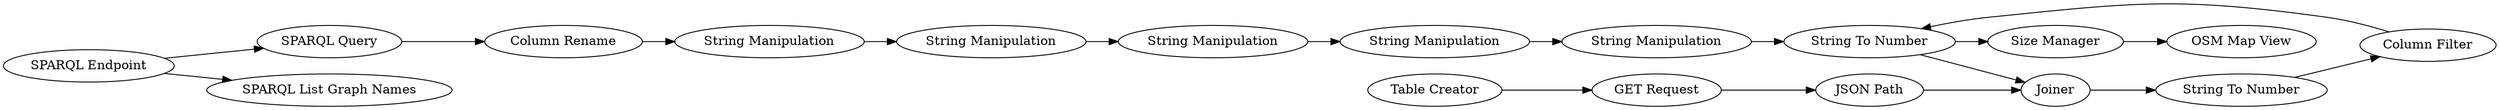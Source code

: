digraph {
	3 [label="SPARQL Endpoint"]
	4 [label="SPARQL Query"]
	5 [label="SPARQL List Graph Names"]
	43 [label=Joiner]
	45 [label="Color Manager"]
	46 [label="OSM Map View"]
	48 [label="Table Creator"]
	49 [label="GET Request"]
	50 [label="JSON Path"]
	51 [label="Column Filter"]
	11 [label="String Manipulation"]
	12 [label="String Manipulation"]
	13 [label="String Manipulation"]
	14 [label="String Manipulation"]
	15 [label="String Manipulation"]
	44 [label="Column Rename"]
	45 [label="String To Number"]
	53 [label="Size Manager"]
	54 [label="String To Number"]
	11 -> 12
	12 -> 15
	13 -> 45
	14 -> 11
	15 -> 13
	44 -> 14
	3 -> 5
	3 -> 4
	4 -> 44
	43 -> 54
	45 -> 53
	48 -> 49
	49 -> 50
	50 -> 43
	51 -> 45
	45 -> 43
	53 -> 46
	54 -> 51
	rankdir=LR
}
